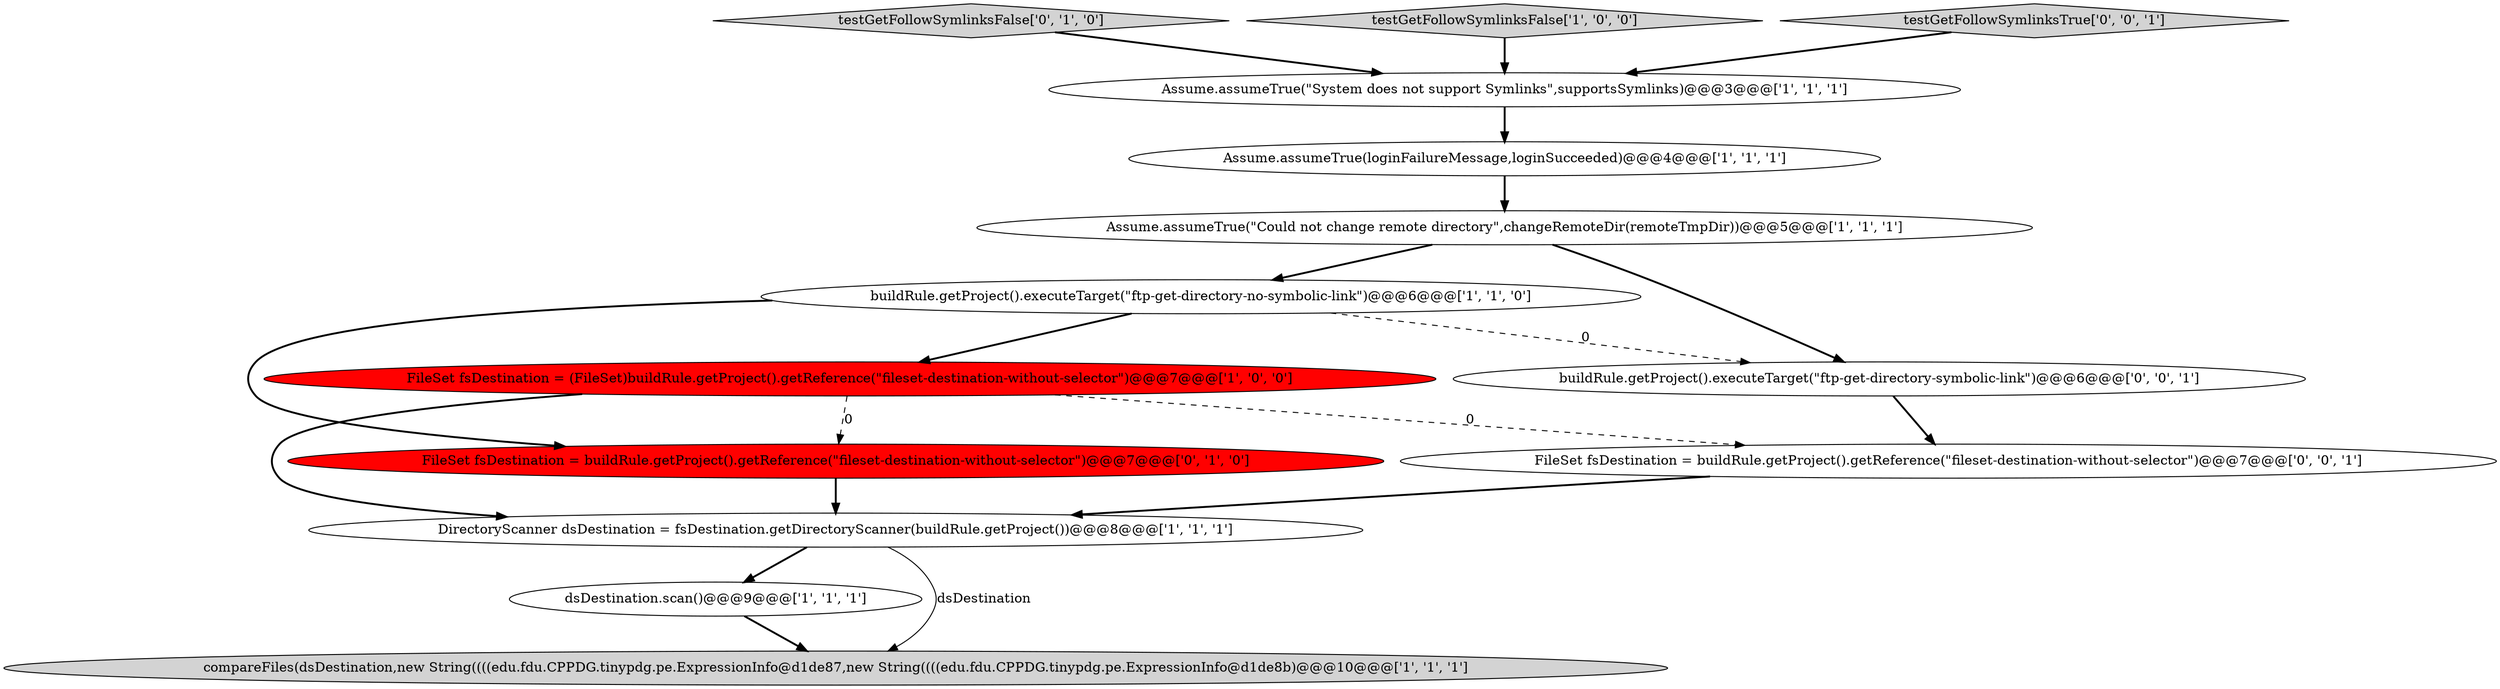 digraph {
0 [style = filled, label = "FileSet fsDestination = (FileSet)buildRule.getProject().getReference(\"fileset-destination-without-selector\")@@@7@@@['1', '0', '0']", fillcolor = red, shape = ellipse image = "AAA1AAABBB1BBB"];
5 [style = filled, label = "buildRule.getProject().executeTarget(\"ftp-get-directory-no-symbolic-link\")@@@6@@@['1', '1', '0']", fillcolor = white, shape = ellipse image = "AAA0AAABBB1BBB"];
10 [style = filled, label = "testGetFollowSymlinksFalse['0', '1', '0']", fillcolor = lightgray, shape = diamond image = "AAA0AAABBB2BBB"];
1 [style = filled, label = "testGetFollowSymlinksFalse['1', '0', '0']", fillcolor = lightgray, shape = diamond image = "AAA0AAABBB1BBB"];
9 [style = filled, label = "FileSet fsDestination = buildRule.getProject().getReference(\"fileset-destination-without-selector\")@@@7@@@['0', '1', '0']", fillcolor = red, shape = ellipse image = "AAA1AAABBB2BBB"];
8 [style = filled, label = "dsDestination.scan()@@@9@@@['1', '1', '1']", fillcolor = white, shape = ellipse image = "AAA0AAABBB1BBB"];
4 [style = filled, label = "Assume.assumeTrue(\"Could not change remote directory\",changeRemoteDir(remoteTmpDir))@@@5@@@['1', '1', '1']", fillcolor = white, shape = ellipse image = "AAA0AAABBB1BBB"];
12 [style = filled, label = "testGetFollowSymlinksTrue['0', '0', '1']", fillcolor = lightgray, shape = diamond image = "AAA0AAABBB3BBB"];
7 [style = filled, label = "compareFiles(dsDestination,new String((((edu.fdu.CPPDG.tinypdg.pe.ExpressionInfo@d1de87,new String((((edu.fdu.CPPDG.tinypdg.pe.ExpressionInfo@d1de8b)@@@10@@@['1', '1', '1']", fillcolor = lightgray, shape = ellipse image = "AAA0AAABBB1BBB"];
11 [style = filled, label = "buildRule.getProject().executeTarget(\"ftp-get-directory-symbolic-link\")@@@6@@@['0', '0', '1']", fillcolor = white, shape = ellipse image = "AAA0AAABBB3BBB"];
2 [style = filled, label = "Assume.assumeTrue(loginFailureMessage,loginSucceeded)@@@4@@@['1', '1', '1']", fillcolor = white, shape = ellipse image = "AAA0AAABBB1BBB"];
3 [style = filled, label = "DirectoryScanner dsDestination = fsDestination.getDirectoryScanner(buildRule.getProject())@@@8@@@['1', '1', '1']", fillcolor = white, shape = ellipse image = "AAA0AAABBB1BBB"];
13 [style = filled, label = "FileSet fsDestination = buildRule.getProject().getReference(\"fileset-destination-without-selector\")@@@7@@@['0', '0', '1']", fillcolor = white, shape = ellipse image = "AAA0AAABBB3BBB"];
6 [style = filled, label = "Assume.assumeTrue(\"System does not support Symlinks\",supportsSymlinks)@@@3@@@['1', '1', '1']", fillcolor = white, shape = ellipse image = "AAA0AAABBB1BBB"];
0->3 [style = bold, label=""];
9->3 [style = bold, label=""];
3->7 [style = solid, label="dsDestination"];
1->6 [style = bold, label=""];
0->9 [style = dashed, label="0"];
13->3 [style = bold, label=""];
5->0 [style = bold, label=""];
5->9 [style = bold, label=""];
4->11 [style = bold, label=""];
12->6 [style = bold, label=""];
2->4 [style = bold, label=""];
4->5 [style = bold, label=""];
10->6 [style = bold, label=""];
3->8 [style = bold, label=""];
5->11 [style = dashed, label="0"];
0->13 [style = dashed, label="0"];
11->13 [style = bold, label=""];
8->7 [style = bold, label=""];
6->2 [style = bold, label=""];
}
